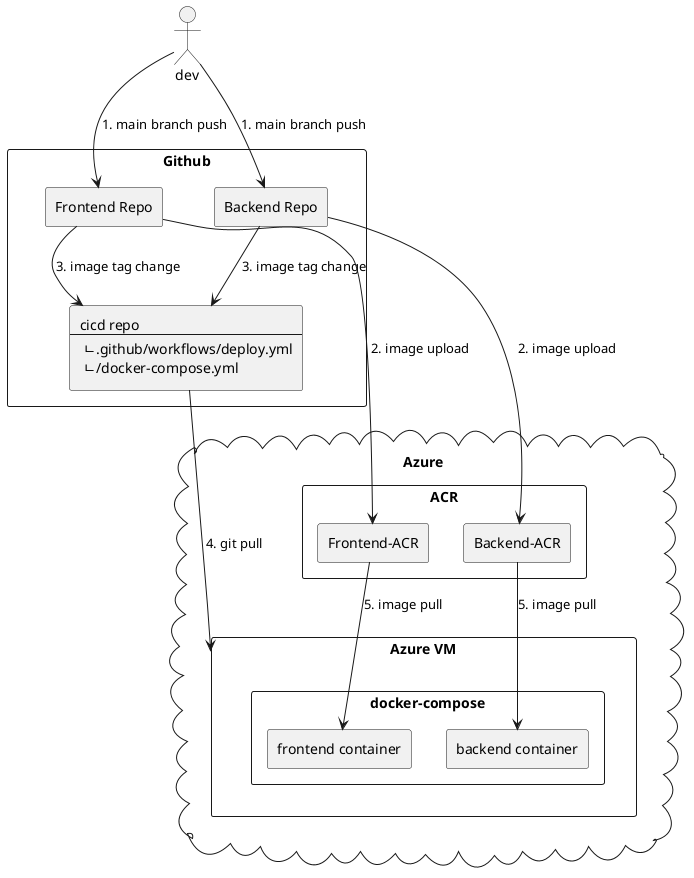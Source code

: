 @@startuml

actor dev

rectangle "Github" {
    rectangle "Frontend Repo"
    rectangle "Backend Repo"
    rectangle cicd_Repo [
        cicd repo
        ---
         ㄴ.github/workflows/deploy.yml
         ㄴ/docker-compose.yml
    ]

    "Frontend Repo" --> cicd_Repo : 3. image tag change
    "Backend Repo" --> cicd_Repo : 3. image tag change
}

cloud "Azure" {
    rectangle "ACR" {
        rectangle "Frontend-ACR"
        rectangle "Backend-ACR"
    }

    rectangle "Azure VM" {
        rectangle "docker-compose" {
            rectangle "frontend container"
            rectangle "backend container"
        }
    }
}

dev --> "Frontend Repo" : 1. main branch push
dev --> "Backend Repo" : 1. main branch push

"Frontend Repo" ---> "Frontend-ACR" : 2. image upload
"Backend Repo" ---> "Backend-ACR" : 2. image upload

"cicd_Repo" --> "Azure VM" : 4. git pull

"Frontend-ACR" --> "frontend container" : 5. image pull
"Backend-ACR" --> "backend container" : 5. image pull

@@enduml